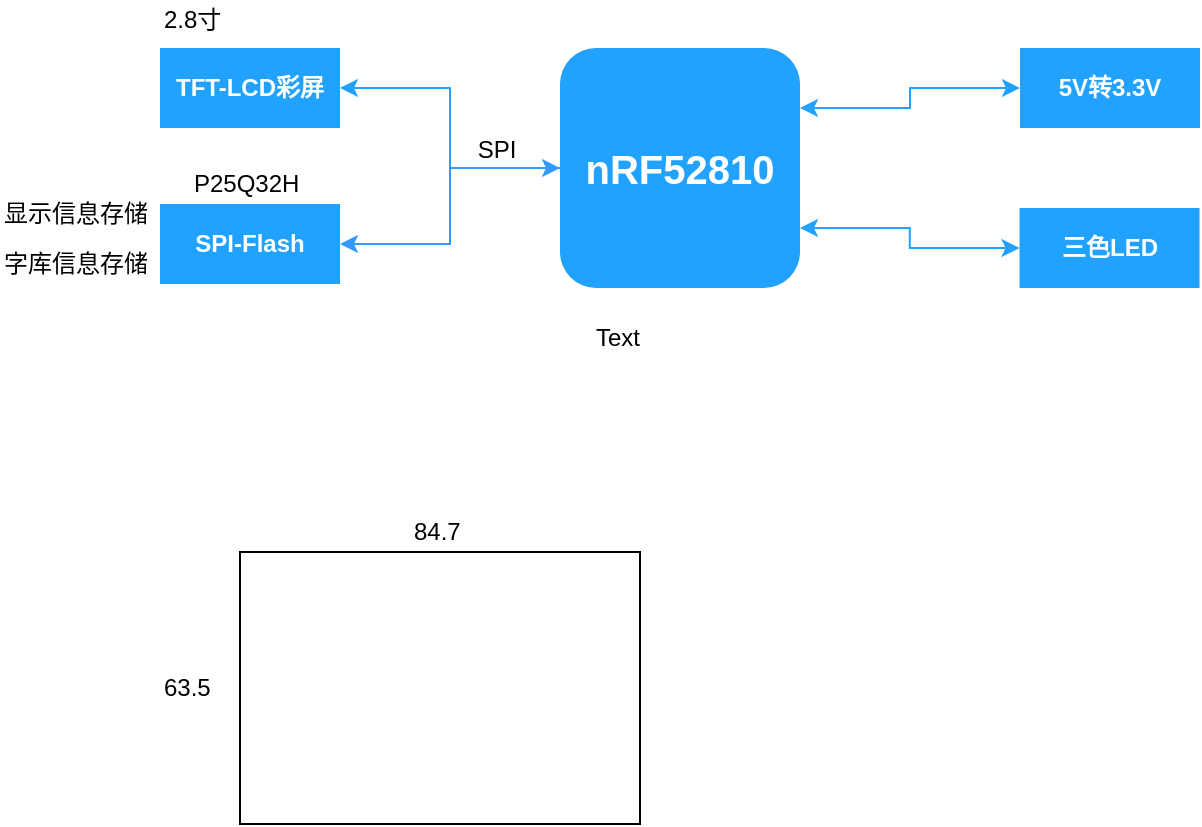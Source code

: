 <mxfile version="10.7.4" type="github"><diagram name="Page-1" id="c7558073-3199-34d8-9f00-42111426c3f3"><mxGraphModel dx="481" dy="280" grid="1" gridSize="10" guides="1" tooltips="1" connect="1" arrows="1" fold="1" page="1" pageScale="1" pageWidth="826" pageHeight="1169" background="#ffffff" math="0" shadow="0"><root><mxCell id="0"/><mxCell id="1" parent="0"/><mxCell id="4" value="TFT-LCD彩屏" style="whiteSpace=wrap;align=center;verticalAlign=middle;fontStyle=1;strokeWidth=3;fillColor=#22A2FF;strokeColor=none;fontColor=#FFFFFF;" parent="1" vertex="1"><mxGeometry x="160" y="268" width="90" height="40" as="geometry"/></mxCell><mxCell id="5BldXvsSaa0NvlHetUp1-5" style="edgeStyle=orthogonalEdgeStyle;rounded=0;orthogonalLoop=1;jettySize=auto;html=1;exitX=0;exitY=0.5;exitDx=0;exitDy=0;entryX=1;entryY=0.5;entryDx=0;entryDy=0;strokeColor=#22A2FF;" parent="1" source="YSv9Dg4yD-s6jrBOp-uO-96" target="4" edge="1"><mxGeometry relative="1" as="geometry"/></mxCell><mxCell id="5BldXvsSaa0NvlHetUp1-6" style="edgeStyle=orthogonalEdgeStyle;rounded=0;orthogonalLoop=1;jettySize=auto;html=1;exitX=0;exitY=0.5;exitDx=0;exitDy=0;entryX=1;entryY=0.5;entryDx=0;entryDy=0;startArrow=classic;startFill=1;strokeColor=#3399FF;" parent="1" source="YSv9Dg4yD-s6jrBOp-uO-96" target="5BldXvsSaa0NvlHetUp1-4" edge="1"><mxGeometry relative="1" as="geometry"/></mxCell><mxCell id="5BldXvsSaa0NvlHetUp1-7" value="SPI" style="text;html=1;resizable=0;points=[];align=center;verticalAlign=middle;labelBackgroundColor=#ffffff;" parent="5BldXvsSaa0NvlHetUp1-6" vertex="1" connectable="0"><mxGeometry x="-0.46" relative="1" as="geometry"><mxPoint x="7.5" y="-9" as="offset"/></mxGeometry></mxCell><mxCell id="YSv9Dg4yD-s6jrBOp-uO-96" value="nRF52810" style="whiteSpace=wrap;align=center;verticalAlign=middle;fontStyle=1;strokeWidth=3;fillColor=#22A2FF;rounded=1;glass=0;comic=0;shadow=0;fontSize=20;strokeColor=none;fontColor=#FFFFFF;" parent="1" vertex="1"><mxGeometry x="360" y="268" width="120" height="120" as="geometry"/></mxCell><mxCell id="5BldXvsSaa0NvlHetUp1-4" value="SPI-Flash" style="whiteSpace=wrap;align=center;verticalAlign=middle;fontStyle=1;strokeWidth=3;fillColor=#22A2FF;strokeColor=none;fontColor=#FFFFFF;" parent="1" vertex="1"><mxGeometry x="160" y="346" width="90" height="40" as="geometry"/></mxCell><mxCell id="5BldXvsSaa0NvlHetUp1-8" value="2.8寸" style="text;html=1;resizable=0;points=[];autosize=1;align=left;verticalAlign=top;spacingTop=-4;" parent="1" vertex="1"><mxGeometry x="160" y="244" width="40" height="20" as="geometry"/></mxCell><mxCell id="5BldXvsSaa0NvlHetUp1-13" style="edgeStyle=orthogonalEdgeStyle;rounded=0;orthogonalLoop=1;jettySize=auto;html=1;exitX=0;exitY=0.5;exitDx=0;exitDy=0;entryX=1;entryY=0.25;entryDx=0;entryDy=0;startArrow=classic;startFill=1;strokeColor=#22A2FF;fontColor=#FFFFFF;" parent="1" source="5BldXvsSaa0NvlHetUp1-9" target="YSv9Dg4yD-s6jrBOp-uO-96" edge="1"><mxGeometry relative="1" as="geometry"/></mxCell><mxCell id="5BldXvsSaa0NvlHetUp1-9" value="5V转3.3V" style="whiteSpace=wrap;align=center;verticalAlign=middle;fontStyle=1;strokeWidth=3;fillColor=#22A2FF;strokeColor=none;fontColor=#FFFFFF;" parent="1" vertex="1"><mxGeometry x="590" y="268" width="90" height="40" as="geometry"/></mxCell><mxCell id="5BldXvsSaa0NvlHetUp1-15" style="edgeStyle=orthogonalEdgeStyle;rounded=0;orthogonalLoop=1;jettySize=auto;html=1;exitX=0;exitY=0.5;exitDx=0;exitDy=0;entryX=1;entryY=0.75;entryDx=0;entryDy=0;startArrow=classic;startFill=1;strokeColor=#22A2FF;fontColor=#FFFFFF;" parent="1" source="5BldXvsSaa0NvlHetUp1-11" target="YSv9Dg4yD-s6jrBOp-uO-96" edge="1"><mxGeometry relative="1" as="geometry"/></mxCell><mxCell id="5BldXvsSaa0NvlHetUp1-11" value="三色LED" style="whiteSpace=wrap;align=center;verticalAlign=middle;fontStyle=1;strokeWidth=3;fillColor=#22A2FF;strokeColor=none;fontColor=#FFFFFF;" parent="1" vertex="1"><mxGeometry x="589.762" y="348" width="90" height="40" as="geometry"/></mxCell><mxCell id="5BldXvsSaa0NvlHetUp1-12" value="&lt;span&gt;P25Q32H&lt;/span&gt;&lt;br&gt;" style="text;html=1;resizable=0;points=[];autosize=1;align=left;verticalAlign=top;spacingTop=-4;fontColor=#000000;" parent="1" vertex="1"><mxGeometry x="175" y="326" width="70" height="20" as="geometry"/></mxCell><mxCell id="5BldXvsSaa0NvlHetUp1-17" value="显示信息存储" style="text;html=1;resizable=0;points=[];autosize=1;align=left;verticalAlign=top;spacingTop=-4;fontColor=#000000;" parent="1" vertex="1"><mxGeometry x="80" y="341" width="90" height="20" as="geometry"/></mxCell><mxCell id="5BldXvsSaa0NvlHetUp1-18" value="字库信息存储" style="text;html=1;resizable=0;points=[];autosize=1;align=left;verticalAlign=top;spacingTop=-4;fontColor=#000000;" parent="1" vertex="1"><mxGeometry x="80" y="366" width="90" height="20" as="geometry"/></mxCell><mxCell id="oJ17P7kCtQKWZojwxDLN-4" value="" style="rounded=0;whiteSpace=wrap;html=1;" parent="1" vertex="1"><mxGeometry x="200" y="520" width="200" height="136" as="geometry"/></mxCell><mxCell id="oJ17P7kCtQKWZojwxDLN-5" value="63.5&lt;br&gt;" style="text;html=1;resizable=0;points=[];autosize=1;align=left;verticalAlign=top;spacingTop=-4;" parent="1" vertex="1"><mxGeometry x="160" y="578" width="40" height="20" as="geometry"/></mxCell><mxCell id="oJ17P7kCtQKWZojwxDLN-6" value="84.7" style="text;html=1;resizable=0;points=[];autosize=1;align=left;verticalAlign=top;spacingTop=-4;" parent="1" vertex="1"><mxGeometry x="285" y="500" width="40" height="20" as="geometry"/></mxCell><mxCell id="aJ217UsxlrigkuXJaV6n-5" value="Text" style="text;html=1;resizable=0;points=[];autosize=1;align=left;verticalAlign=top;spacingTop=-4;" vertex="1" parent="1"><mxGeometry x="376" y="403" width="40" height="20" as="geometry"/></mxCell></root></mxGraphModel></diagram></mxfile>
